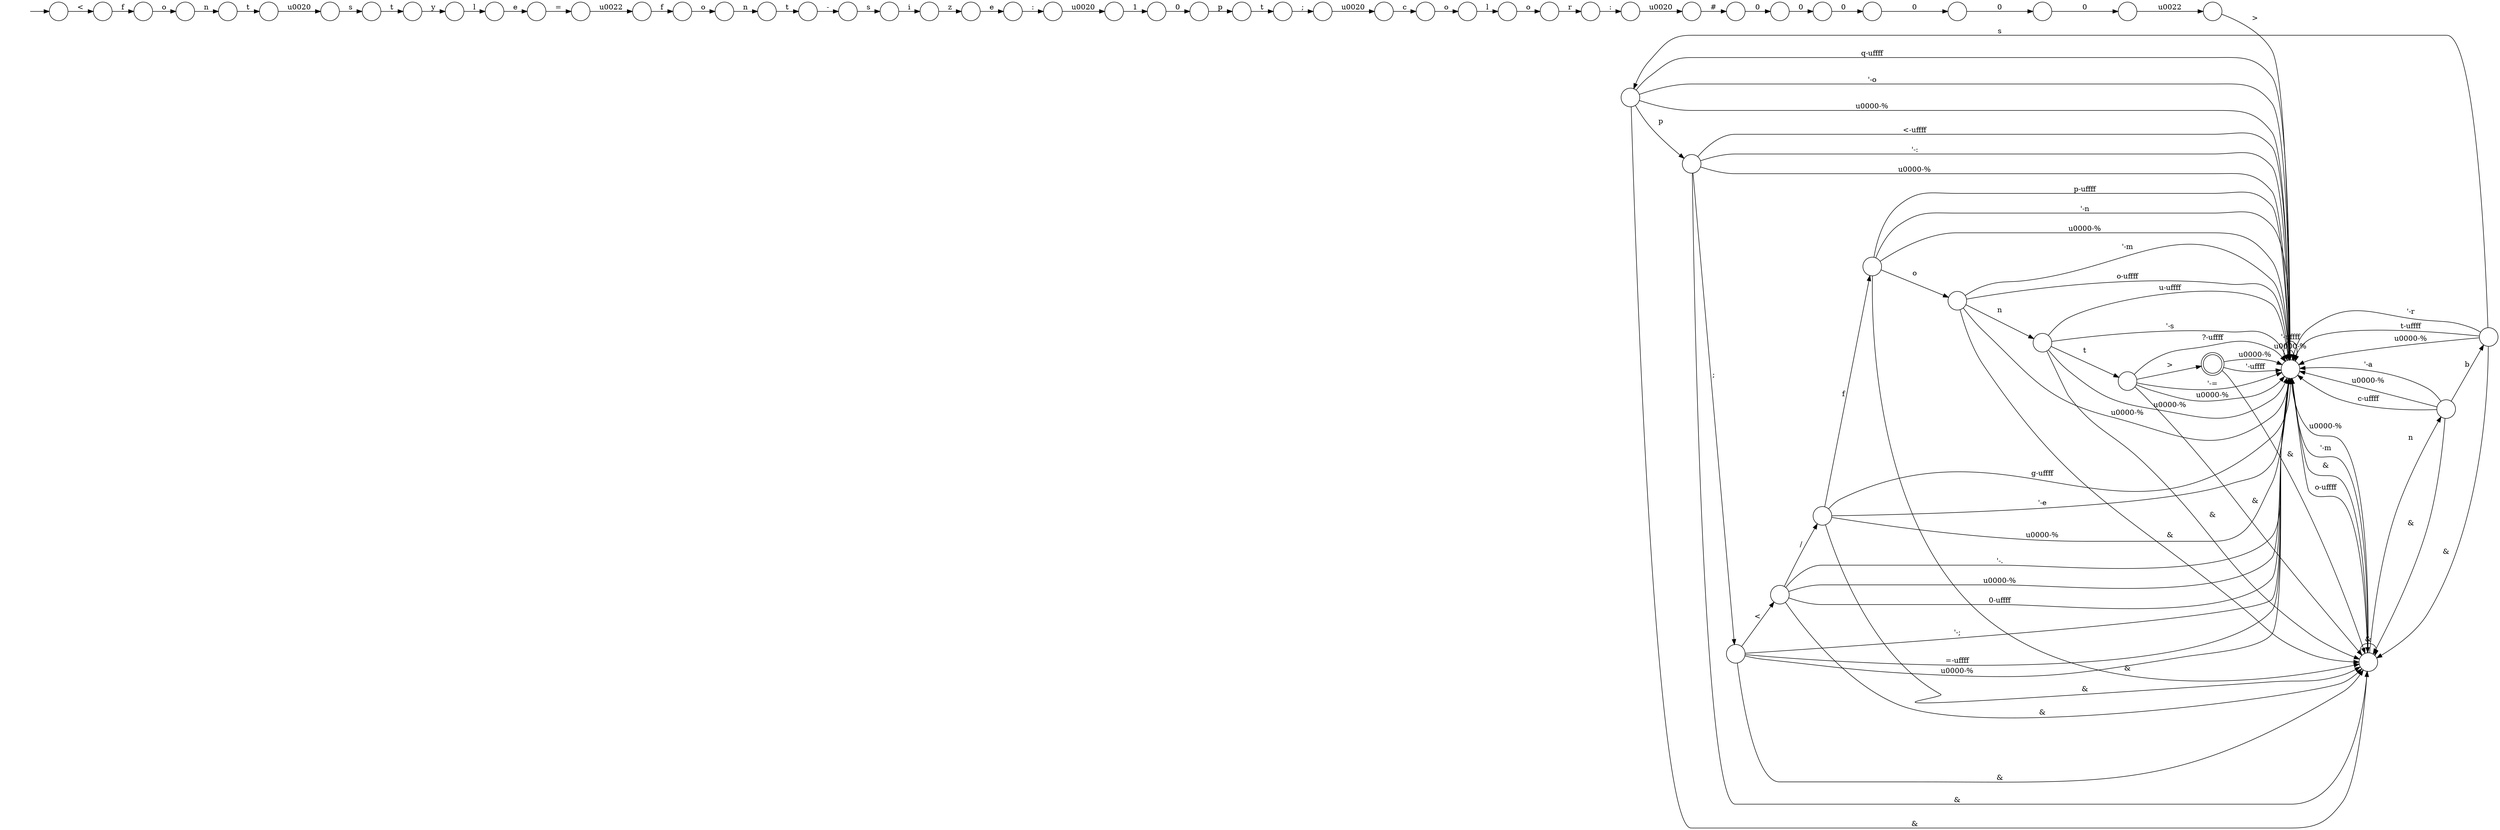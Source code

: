 digraph Automaton {
  rankdir = LR;
  0 [shape=circle,label=""];
  0 -> 3 [label="q-\uffff"]
  0 -> 3 [label="'-o"]
  0 -> 4 [label="&"]
  0 -> 36 [label="p"]
  0 -> 3 [label="\u0000-%"]
  1 [shape=circle,label=""];
  1 -> 40 [label=":"]
  2 [shape=circle,label=""];
  2 -> 1 [label="r"]
  3 [shape=circle,label=""];
  3 -> 4 [label="&"]
  3 -> 3 [label="\u0000-%"]
  3 -> 3 [label="'-\uffff"]
  4 [shape=circle,label=""];
  4 -> 23 [label="n"]
  4 -> 4 [label="&"]
  4 -> 3 [label="o-\uffff"]
  4 -> 3 [label="\u0000-%"]
  4 -> 3 [label="'-m"]
  5 [shape=circle,label=""];
  5 -> 21 [label="t"]
  5 -> 4 [label="&"]
  5 -> 3 [label="\u0000-%"]
  5 -> 3 [label="u-\uffff"]
  5 -> 3 [label="'-s"]
  6 [shape=circle,label=""];
  6 -> 39 [label="f"]
  7 [shape=circle,label=""];
  7 -> 55 [label="l"]
  8 [shape=circle,label=""];
  8 -> 13 [label="0"]
  9 [shape=circle,label=""];
  9 -> 15 [label="o"]
  10 [shape=circle,label=""];
  10 -> 38 [label="1"]
  11 [shape=circle,label=""];
  11 -> 3 [label="'-;"]
  11 -> 3 [label="=-\uffff"]
  11 -> 4 [label="&"]
  11 -> 3 [label="\u0000-%"]
  11 -> 19 [label="<"]
  12 [shape=circle,label=""];
  12 -> 8 [label="0"]
  13 [shape=circle,label=""];
  13 -> 43 [label="0"]
  14 [shape=circle,label=""];
  14 -> 50 [label="s"]
  15 [shape=circle,label=""];
  15 -> 18 [label="n"]
  16 [shape=circle,label=""];
  16 -> 51 [label="="]
  17 [shape=circle,label=""];
  17 -> 54 [label=":"]
  18 [shape=circle,label=""];
  18 -> 44 [label="t"]
  19 [shape=circle,label=""];
  19 -> 35 [label="/"]
  19 -> 4 [label="&"]
  19 -> 3 [label="'-."]
  19 -> 3 [label="\u0000-%"]
  19 -> 3 [label="0-\uffff"]
  20 [shape=circle,label=""];
  20 -> 41 [label="#"]
  21 [shape=circle,label=""];
  21 -> 4 [label="&"]
  21 -> 32 [label=">"]
  21 -> 3 [label="'-="]
  21 -> 3 [label="\u0000-%"]
  21 -> 3 [label="?-\uffff"]
  22 [shape=circle,label=""];
  22 -> 30 [label="t"]
  23 [shape=circle,label=""];
  23 -> 4 [label="&"]
  23 -> 3 [label="'-a"]
  23 -> 46 [label="b"]
  23 -> 3 [label="\u0000-%"]
  23 -> 3 [label="c-\uffff"]
  24 [shape=circle,label=""];
  initial [shape=plaintext,label=""];
  initial -> 24
  24 -> 52 [label="<"]
  25 [shape=circle,label=""];
  25 -> 56 [label="t"]
  26 [shape=circle,label=""];
  26 -> 45 [label="0"]
  27 [shape=circle,label=""];
  27 -> 22 [label="p"]
  28 [shape=circle,label=""];
  28 -> 57 [label="z"]
  29 [shape=circle,label=""];
  29 -> 25 [label="n"]
  30 [shape=circle,label=""];
  30 -> 33 [label=";"]
  31 [shape=circle,label=""];
  31 -> 5 [label="n"]
  31 -> 4 [label="&"]
  31 -> 3 [label="o-\uffff"]
  31 -> 3 [label="\u0000-%"]
  31 -> 3 [label="'-m"]
  32 [shape=doublecircle,label=""];
  32 -> 4 [label="&"]
  32 -> 3 [label="\u0000-%"]
  32 -> 3 [label="'-\uffff"]
  33 [shape=circle,label=""];
  33 -> 37 [label="\u0020"]
  34 [shape=circle,label=""];
  34 -> 3 [label="p-\uffff"]
  34 -> 3 [label="'-n"]
  34 -> 4 [label="&"]
  34 -> 3 [label="\u0000-%"]
  34 -> 31 [label="o"]
  35 [shape=circle,label=""];
  35 -> 34 [label="f"]
  35 -> 4 [label="&"]
  35 -> 3 [label="g-\uffff"]
  35 -> 3 [label="'-e"]
  35 -> 3 [label="\u0000-%"]
  36 [shape=circle,label=""];
  36 -> 3 [label="<-\uffff"]
  36 -> 3 [label="'-:"]
  36 -> 4 [label="&"]
  36 -> 11 [label=";"]
  36 -> 3 [label="\u0000-%"]
  37 [shape=circle,label=""];
  37 -> 58 [label="c"]
  38 [shape=circle,label=""];
  38 -> 27 [label="0"]
  39 [shape=circle,label=""];
  39 -> 29 [label="o"]
  40 [shape=circle,label=""];
  40 -> 20 [label="\u0020"]
  41 [shape=circle,label=""];
  41 -> 12 [label="0"]
  42 [shape=circle,label=""];
  42 -> 47 [label="l"]
  43 [shape=circle,label=""];
  43 -> 26 [label="0"]
  44 [shape=circle,label=""];
  44 -> 59 [label="\u0020"]
  45 [shape=circle,label=""];
  45 -> 48 [label="\u0022"]
  46 [shape=circle,label=""];
  46 -> 4 [label="&"]
  46 -> 0 [label="s"]
  46 -> 3 [label="t-\uffff"]
  46 -> 3 [label="\u0000-%"]
  46 -> 3 [label="'-r"]
  47 [shape=circle,label=""];
  47 -> 2 [label="o"]
  48 [shape=circle,label=""];
  48 -> 3 [label=">"]
  49 [shape=circle,label=""];
  49 -> 7 [label="y"]
  50 [shape=circle,label=""];
  50 -> 28 [label="i"]
  51 [shape=circle,label=""];
  51 -> 6 [label="\u0022"]
  52 [shape=circle,label=""];
  52 -> 9 [label="f"]
  53 [shape=circle,label=""];
  53 -> 49 [label="t"]
  54 [shape=circle,label=""];
  54 -> 10 [label="\u0020"]
  55 [shape=circle,label=""];
  55 -> 16 [label="e"]
  56 [shape=circle,label=""];
  56 -> 14 [label="-"]
  57 [shape=circle,label=""];
  57 -> 17 [label="e"]
  58 [shape=circle,label=""];
  58 -> 42 [label="o"]
  59 [shape=circle,label=""];
  59 -> 53 [label="s"]
}

